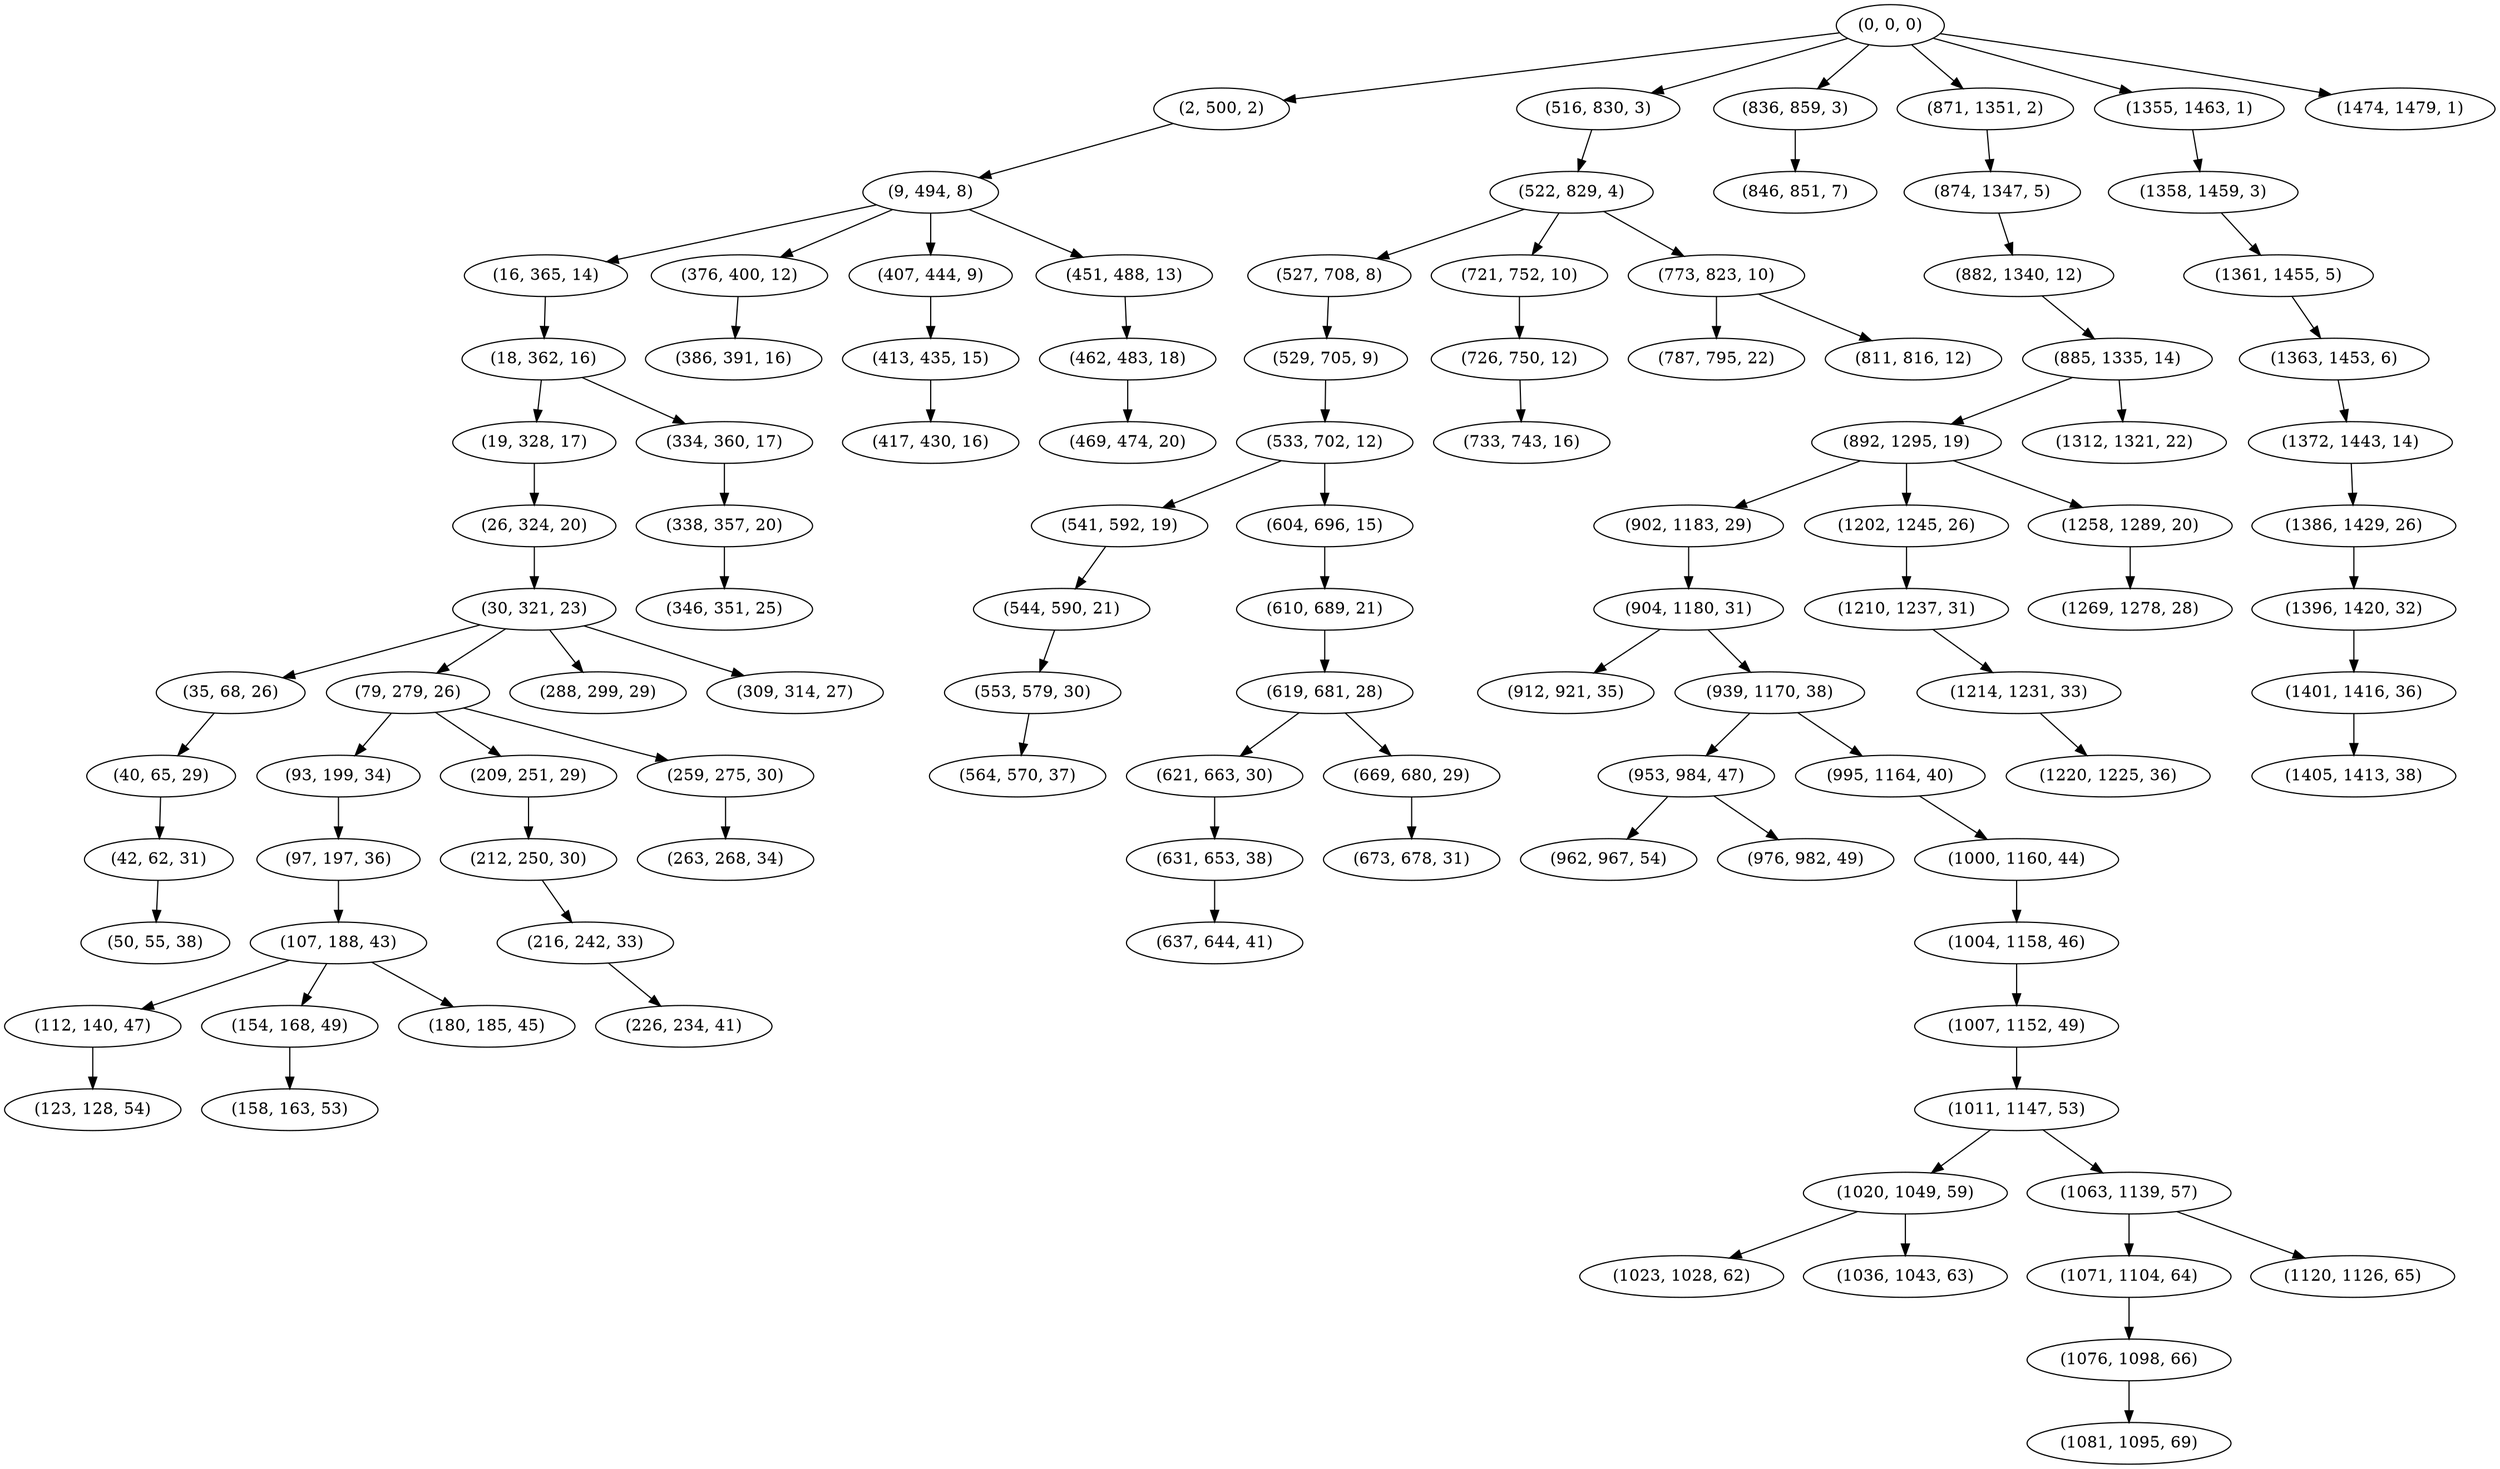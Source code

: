 digraph tree {
    "(0, 0, 0)";
    "(2, 500, 2)";
    "(9, 494, 8)";
    "(16, 365, 14)";
    "(18, 362, 16)";
    "(19, 328, 17)";
    "(26, 324, 20)";
    "(30, 321, 23)";
    "(35, 68, 26)";
    "(40, 65, 29)";
    "(42, 62, 31)";
    "(50, 55, 38)";
    "(79, 279, 26)";
    "(93, 199, 34)";
    "(97, 197, 36)";
    "(107, 188, 43)";
    "(112, 140, 47)";
    "(123, 128, 54)";
    "(154, 168, 49)";
    "(158, 163, 53)";
    "(180, 185, 45)";
    "(209, 251, 29)";
    "(212, 250, 30)";
    "(216, 242, 33)";
    "(226, 234, 41)";
    "(259, 275, 30)";
    "(263, 268, 34)";
    "(288, 299, 29)";
    "(309, 314, 27)";
    "(334, 360, 17)";
    "(338, 357, 20)";
    "(346, 351, 25)";
    "(376, 400, 12)";
    "(386, 391, 16)";
    "(407, 444, 9)";
    "(413, 435, 15)";
    "(417, 430, 16)";
    "(451, 488, 13)";
    "(462, 483, 18)";
    "(469, 474, 20)";
    "(516, 830, 3)";
    "(522, 829, 4)";
    "(527, 708, 8)";
    "(529, 705, 9)";
    "(533, 702, 12)";
    "(541, 592, 19)";
    "(544, 590, 21)";
    "(553, 579, 30)";
    "(564, 570, 37)";
    "(604, 696, 15)";
    "(610, 689, 21)";
    "(619, 681, 28)";
    "(621, 663, 30)";
    "(631, 653, 38)";
    "(637, 644, 41)";
    "(669, 680, 29)";
    "(673, 678, 31)";
    "(721, 752, 10)";
    "(726, 750, 12)";
    "(733, 743, 16)";
    "(773, 823, 10)";
    "(787, 795, 22)";
    "(811, 816, 12)";
    "(836, 859, 3)";
    "(846, 851, 7)";
    "(871, 1351, 2)";
    "(874, 1347, 5)";
    "(882, 1340, 12)";
    "(885, 1335, 14)";
    "(892, 1295, 19)";
    "(902, 1183, 29)";
    "(904, 1180, 31)";
    "(912, 921, 35)";
    "(939, 1170, 38)";
    "(953, 984, 47)";
    "(962, 967, 54)";
    "(976, 982, 49)";
    "(995, 1164, 40)";
    "(1000, 1160, 44)";
    "(1004, 1158, 46)";
    "(1007, 1152, 49)";
    "(1011, 1147, 53)";
    "(1020, 1049, 59)";
    "(1023, 1028, 62)";
    "(1036, 1043, 63)";
    "(1063, 1139, 57)";
    "(1071, 1104, 64)";
    "(1076, 1098, 66)";
    "(1081, 1095, 69)";
    "(1120, 1126, 65)";
    "(1202, 1245, 26)";
    "(1210, 1237, 31)";
    "(1214, 1231, 33)";
    "(1220, 1225, 36)";
    "(1258, 1289, 20)";
    "(1269, 1278, 28)";
    "(1312, 1321, 22)";
    "(1355, 1463, 1)";
    "(1358, 1459, 3)";
    "(1361, 1455, 5)";
    "(1363, 1453, 6)";
    "(1372, 1443, 14)";
    "(1386, 1429, 26)";
    "(1396, 1420, 32)";
    "(1401, 1416, 36)";
    "(1405, 1413, 38)";
    "(1474, 1479, 1)";
    "(0, 0, 0)" -> "(2, 500, 2)";
    "(0, 0, 0)" -> "(516, 830, 3)";
    "(0, 0, 0)" -> "(836, 859, 3)";
    "(0, 0, 0)" -> "(871, 1351, 2)";
    "(0, 0, 0)" -> "(1355, 1463, 1)";
    "(0, 0, 0)" -> "(1474, 1479, 1)";
    "(2, 500, 2)" -> "(9, 494, 8)";
    "(9, 494, 8)" -> "(16, 365, 14)";
    "(9, 494, 8)" -> "(376, 400, 12)";
    "(9, 494, 8)" -> "(407, 444, 9)";
    "(9, 494, 8)" -> "(451, 488, 13)";
    "(16, 365, 14)" -> "(18, 362, 16)";
    "(18, 362, 16)" -> "(19, 328, 17)";
    "(18, 362, 16)" -> "(334, 360, 17)";
    "(19, 328, 17)" -> "(26, 324, 20)";
    "(26, 324, 20)" -> "(30, 321, 23)";
    "(30, 321, 23)" -> "(35, 68, 26)";
    "(30, 321, 23)" -> "(79, 279, 26)";
    "(30, 321, 23)" -> "(288, 299, 29)";
    "(30, 321, 23)" -> "(309, 314, 27)";
    "(35, 68, 26)" -> "(40, 65, 29)";
    "(40, 65, 29)" -> "(42, 62, 31)";
    "(42, 62, 31)" -> "(50, 55, 38)";
    "(79, 279, 26)" -> "(93, 199, 34)";
    "(79, 279, 26)" -> "(209, 251, 29)";
    "(79, 279, 26)" -> "(259, 275, 30)";
    "(93, 199, 34)" -> "(97, 197, 36)";
    "(97, 197, 36)" -> "(107, 188, 43)";
    "(107, 188, 43)" -> "(112, 140, 47)";
    "(107, 188, 43)" -> "(154, 168, 49)";
    "(107, 188, 43)" -> "(180, 185, 45)";
    "(112, 140, 47)" -> "(123, 128, 54)";
    "(154, 168, 49)" -> "(158, 163, 53)";
    "(209, 251, 29)" -> "(212, 250, 30)";
    "(212, 250, 30)" -> "(216, 242, 33)";
    "(216, 242, 33)" -> "(226, 234, 41)";
    "(259, 275, 30)" -> "(263, 268, 34)";
    "(334, 360, 17)" -> "(338, 357, 20)";
    "(338, 357, 20)" -> "(346, 351, 25)";
    "(376, 400, 12)" -> "(386, 391, 16)";
    "(407, 444, 9)" -> "(413, 435, 15)";
    "(413, 435, 15)" -> "(417, 430, 16)";
    "(451, 488, 13)" -> "(462, 483, 18)";
    "(462, 483, 18)" -> "(469, 474, 20)";
    "(516, 830, 3)" -> "(522, 829, 4)";
    "(522, 829, 4)" -> "(527, 708, 8)";
    "(522, 829, 4)" -> "(721, 752, 10)";
    "(522, 829, 4)" -> "(773, 823, 10)";
    "(527, 708, 8)" -> "(529, 705, 9)";
    "(529, 705, 9)" -> "(533, 702, 12)";
    "(533, 702, 12)" -> "(541, 592, 19)";
    "(533, 702, 12)" -> "(604, 696, 15)";
    "(541, 592, 19)" -> "(544, 590, 21)";
    "(544, 590, 21)" -> "(553, 579, 30)";
    "(553, 579, 30)" -> "(564, 570, 37)";
    "(604, 696, 15)" -> "(610, 689, 21)";
    "(610, 689, 21)" -> "(619, 681, 28)";
    "(619, 681, 28)" -> "(621, 663, 30)";
    "(619, 681, 28)" -> "(669, 680, 29)";
    "(621, 663, 30)" -> "(631, 653, 38)";
    "(631, 653, 38)" -> "(637, 644, 41)";
    "(669, 680, 29)" -> "(673, 678, 31)";
    "(721, 752, 10)" -> "(726, 750, 12)";
    "(726, 750, 12)" -> "(733, 743, 16)";
    "(773, 823, 10)" -> "(787, 795, 22)";
    "(773, 823, 10)" -> "(811, 816, 12)";
    "(836, 859, 3)" -> "(846, 851, 7)";
    "(871, 1351, 2)" -> "(874, 1347, 5)";
    "(874, 1347, 5)" -> "(882, 1340, 12)";
    "(882, 1340, 12)" -> "(885, 1335, 14)";
    "(885, 1335, 14)" -> "(892, 1295, 19)";
    "(885, 1335, 14)" -> "(1312, 1321, 22)";
    "(892, 1295, 19)" -> "(902, 1183, 29)";
    "(892, 1295, 19)" -> "(1202, 1245, 26)";
    "(892, 1295, 19)" -> "(1258, 1289, 20)";
    "(902, 1183, 29)" -> "(904, 1180, 31)";
    "(904, 1180, 31)" -> "(912, 921, 35)";
    "(904, 1180, 31)" -> "(939, 1170, 38)";
    "(939, 1170, 38)" -> "(953, 984, 47)";
    "(939, 1170, 38)" -> "(995, 1164, 40)";
    "(953, 984, 47)" -> "(962, 967, 54)";
    "(953, 984, 47)" -> "(976, 982, 49)";
    "(995, 1164, 40)" -> "(1000, 1160, 44)";
    "(1000, 1160, 44)" -> "(1004, 1158, 46)";
    "(1004, 1158, 46)" -> "(1007, 1152, 49)";
    "(1007, 1152, 49)" -> "(1011, 1147, 53)";
    "(1011, 1147, 53)" -> "(1020, 1049, 59)";
    "(1011, 1147, 53)" -> "(1063, 1139, 57)";
    "(1020, 1049, 59)" -> "(1023, 1028, 62)";
    "(1020, 1049, 59)" -> "(1036, 1043, 63)";
    "(1063, 1139, 57)" -> "(1071, 1104, 64)";
    "(1063, 1139, 57)" -> "(1120, 1126, 65)";
    "(1071, 1104, 64)" -> "(1076, 1098, 66)";
    "(1076, 1098, 66)" -> "(1081, 1095, 69)";
    "(1202, 1245, 26)" -> "(1210, 1237, 31)";
    "(1210, 1237, 31)" -> "(1214, 1231, 33)";
    "(1214, 1231, 33)" -> "(1220, 1225, 36)";
    "(1258, 1289, 20)" -> "(1269, 1278, 28)";
    "(1355, 1463, 1)" -> "(1358, 1459, 3)";
    "(1358, 1459, 3)" -> "(1361, 1455, 5)";
    "(1361, 1455, 5)" -> "(1363, 1453, 6)";
    "(1363, 1453, 6)" -> "(1372, 1443, 14)";
    "(1372, 1443, 14)" -> "(1386, 1429, 26)";
    "(1386, 1429, 26)" -> "(1396, 1420, 32)";
    "(1396, 1420, 32)" -> "(1401, 1416, 36)";
    "(1401, 1416, 36)" -> "(1405, 1413, 38)";
}
